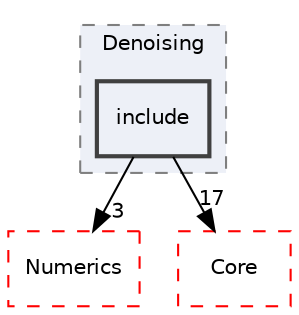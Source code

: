 digraph "include"
{
 // LATEX_PDF_SIZE
  edge [fontname="Helvetica",fontsize="10",labelfontname="Helvetica",labelfontsize="10"];
  node [fontname="Helvetica",fontsize="10",shape=record];
  compound=true
  subgraph clusterdir_32a224cc941df3281aad6c50b26c06ed {
    graph [ bgcolor="#edf0f7", pencolor="grey50", style="filled,dashed,", label="Denoising", fontname="Helvetica", fontsize="10", URL="dir_32a224cc941df3281aad6c50b26c06ed.html"]
  dir_1495ffb82464dcc129391c58300368fd [shape=box, label="include", style="filled,bold,", fillcolor="#edf0f7", color="grey25", URL="dir_1495ffb82464dcc129391c58300368fd.html"];
  }
  dir_57605c80b6a7e87d0adba2f2655cc3cb [shape=box, label="Numerics", style="dashed,", fillcolor="#edf0f7", color="red", URL="dir_57605c80b6a7e87d0adba2f2655cc3cb.html"];
  dir_cac7f9cecb9aa42a0bd05452dddd8a21 [shape=box, label="Core", style="dashed,", fillcolor="#edf0f7", color="red", URL="dir_cac7f9cecb9aa42a0bd05452dddd8a21.html"];
  dir_1495ffb82464dcc129391c58300368fd->dir_57605c80b6a7e87d0adba2f2655cc3cb [headlabel="3", labeldistance=1.5 headhref="dir_000081_000210.html"];
  dir_1495ffb82464dcc129391c58300368fd->dir_cac7f9cecb9aa42a0bd05452dddd8a21 [headlabel="17", labeldistance=1.5 headhref="dir_000081_000014.html"];
}

